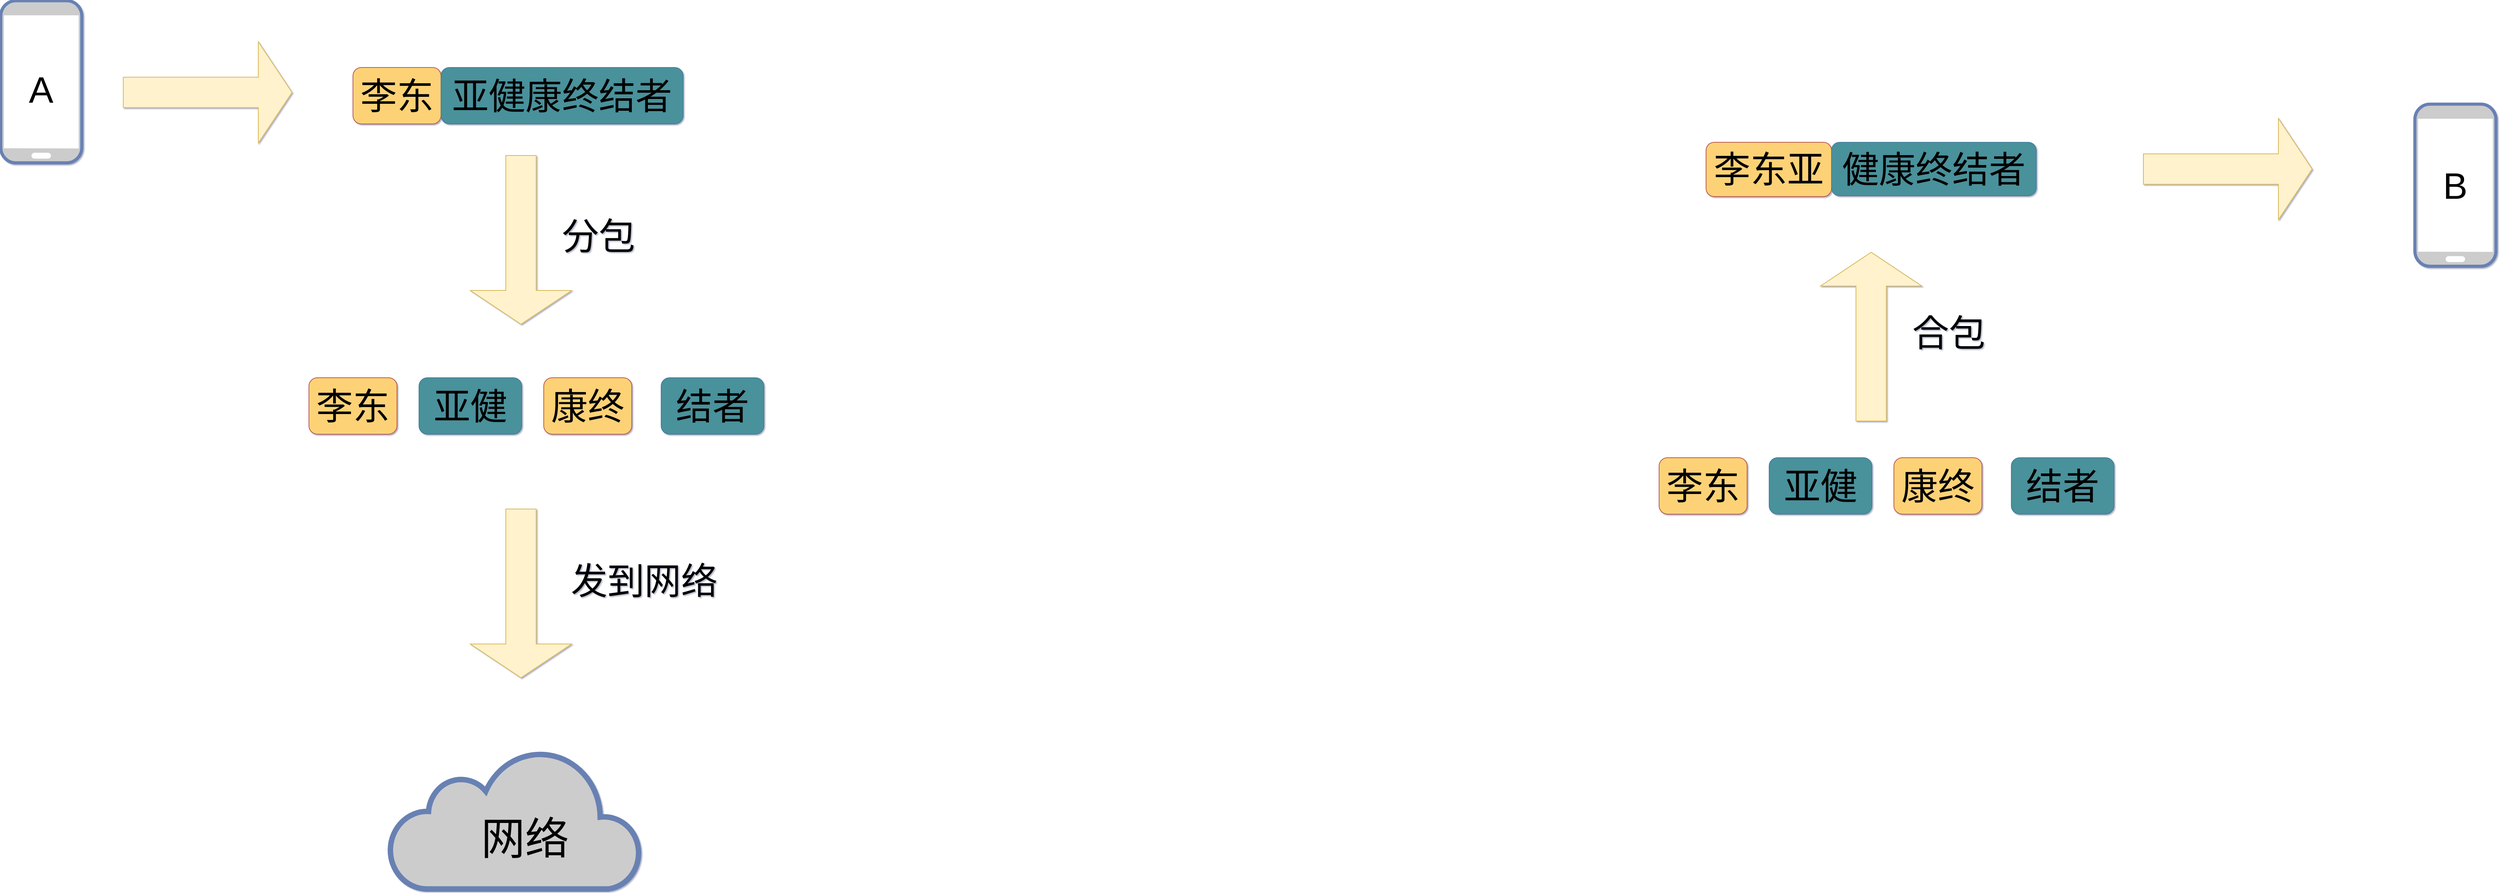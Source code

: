 <mxfile version="14.4.7" type="github"><diagram id="3228e29e-7158-1315-38df-8450db1d8a1d" name="Page-1"><mxGraphModel dx="2077" dy="1637" grid="1" gridSize="10" guides="1" tooltips="1" connect="1" arrows="1" fold="1" page="1" pageScale="1" pageWidth="3000" pageHeight="1000" background="#ffffff" math="0" shadow="1"><root><mxCell id="0"/><mxCell id="1" parent="0"/><mxCell id="TgtEdNx8PUhki9_reYf2-21540" value="李东亚" style="rounded=1;fontSize=50;fontFamily=Helvetica;strokeColor=#b85450;fillColor=#FDD276;labelBackgroundColor=none;labelBorderColor=none;whiteSpace=wrap;html=1;" parent="1" vertex="1"><mxGeometry x="2594" y="493" width="171" height="74" as="geometry"/></mxCell><mxCell id="TgtEdNx8PUhki9_reYf2-21541" value="健康终结者" style="rounded=1;strokeColor=#457B9D;fontSize=50;fontFamily=Helvetica;fillColor=#4A919B;labelBackgroundColor=none;labelBorderColor=none;whiteSpace=wrap;html=1;" parent="1" vertex="1"><mxGeometry x="2765" y="493" width="279" height="73" as="geometry"/></mxCell><mxCell id="TgtEdNx8PUhki9_reYf2-21545" value="李东" style="rounded=1;strokeColor=#b85450;fontSize=50;fontFamily=Helvetica;fillColor=#FDD276;labelBackgroundColor=none;labelBorderColor=none;whiteSpace=wrap;html=1;" parent="1" vertex="1"><mxGeometry x="750" y="391" width="120" height="77" as="geometry"/></mxCell><mxCell id="TgtEdNx8PUhki9_reYf2-21546" value="亚健康终结者" style="rounded=1;strokeColor=#457B9D;fontSize=50;fontFamily=Helvetica;fillColor=#4A919B;labelBackgroundColor=none;labelBorderColor=none;whiteSpace=wrap;html=1;" parent="1" vertex="1"><mxGeometry x="870" y="391" width="330" height="77" as="geometry"/></mxCell><mxCell id="QOvhmwXTaC0TyrBMlb9O-1" value="李东" style="rounded=1;strokeColor=#b85450;fontSize=50;fontFamily=Helvetica;fillColor=#FDD276;labelBackgroundColor=none;labelBorderColor=none;whiteSpace=wrap;html=1;" vertex="1" parent="1"><mxGeometry x="690" y="814" width="120" height="77" as="geometry"/></mxCell><mxCell id="QOvhmwXTaC0TyrBMlb9O-2" value="亚健" style="rounded=1;strokeColor=#457B9D;fontSize=50;fontFamily=Helvetica;fillColor=#4A919B;labelBackgroundColor=none;labelBorderColor=none;whiteSpace=wrap;html=1;" vertex="1" parent="1"><mxGeometry x="840" y="814" width="140" height="77" as="geometry"/></mxCell><mxCell id="QOvhmwXTaC0TyrBMlb9O-3" value="康终" style="rounded=1;strokeColor=#b85450;fontSize=50;fontFamily=Helvetica;fillColor=#FDD276;labelBackgroundColor=none;labelBorderColor=none;whiteSpace=wrap;html=1;" vertex="1" parent="1"><mxGeometry x="1010" y="814" width="120" height="77" as="geometry"/></mxCell><mxCell id="QOvhmwXTaC0TyrBMlb9O-4" value="结者" style="rounded=1;strokeColor=#457B9D;fontSize=50;fontFamily=Helvetica;fillColor=#4A919B;labelBackgroundColor=none;labelBorderColor=none;whiteSpace=wrap;html=1;" vertex="1" parent="1"><mxGeometry x="1170" y="814" width="140" height="77" as="geometry"/></mxCell><mxCell id="QOvhmwXTaC0TyrBMlb9O-5" value="" style="shape=singleArrow;direction=south;whiteSpace=wrap;html=1;fillColor=#fff2cc;strokeColor=#d6b656;" vertex="1" parent="1"><mxGeometry x="910" y="511" width="138" height="230" as="geometry"/></mxCell><mxCell id="QOvhmwXTaC0TyrBMlb9O-7" value="&lt;font style=&quot;font-size: 50px&quot;&gt;分包&lt;/font&gt;" style="text;html=1;strokeColor=none;fillColor=none;align=center;verticalAlign=middle;whiteSpace=wrap;rounded=0;" vertex="1" parent="1"><mxGeometry x="1010" y="611" width="150" height="20" as="geometry"/></mxCell><mxCell id="QOvhmwXTaC0TyrBMlb9O-9" value="" style="fontColor=#0066CC;verticalAlign=top;verticalLabelPosition=bottom;labelPosition=center;align=center;html=1;outlineConnect=0;fillColor=#CCCCCC;strokeColor=#6881B3;gradientColor=none;gradientDirection=north;strokeWidth=2;shape=mxgraph.networks.mobile;" vertex="1" parent="1"><mxGeometry x="270" y="300" width="110.5" height="221" as="geometry"/></mxCell><mxCell id="QOvhmwXTaC0TyrBMlb9O-10" value="" style="html=1;outlineConnect=0;fillColor=#CCCCCC;strokeColor=#6881B3;gradientColor=none;gradientDirection=north;strokeWidth=2;shape=mxgraph.networks.cloud;fontColor=#ffffff;" vertex="1" parent="1"><mxGeometry x="800" y="1321" width="342" height="190" as="geometry"/></mxCell><mxCell id="QOvhmwXTaC0TyrBMlb9O-13" value="李东" style="rounded=1;strokeColor=#b85450;fontSize=50;fontFamily=Helvetica;fillColor=#FDD276;labelBackgroundColor=none;labelBorderColor=none;whiteSpace=wrap;html=1;" vertex="1" parent="1"><mxGeometry x="2530" y="923" width="120" height="77" as="geometry"/></mxCell><mxCell id="QOvhmwXTaC0TyrBMlb9O-14" value="亚健" style="rounded=1;strokeColor=#457B9D;fontSize=50;fontFamily=Helvetica;fillColor=#4A919B;labelBackgroundColor=none;labelBorderColor=none;whiteSpace=wrap;html=1;" vertex="1" parent="1"><mxGeometry x="2680" y="923" width="140" height="77" as="geometry"/></mxCell><mxCell id="QOvhmwXTaC0TyrBMlb9O-15" value="康终" style="rounded=1;strokeColor=#b85450;fontSize=50;fontFamily=Helvetica;fillColor=#FDD276;labelBackgroundColor=none;labelBorderColor=none;whiteSpace=wrap;html=1;" vertex="1" parent="1"><mxGeometry x="2850" y="923" width="120" height="77" as="geometry"/></mxCell><mxCell id="QOvhmwXTaC0TyrBMlb9O-16" value="结者" style="rounded=1;strokeColor=#457B9D;fontSize=50;fontFamily=Helvetica;fillColor=#4A919B;labelBackgroundColor=none;labelBorderColor=none;whiteSpace=wrap;html=1;" vertex="1" parent="1"><mxGeometry x="3010" y="923" width="140" height="77" as="geometry"/></mxCell><mxCell id="QOvhmwXTaC0TyrBMlb9O-17" value="" style="shape=singleArrow;direction=north;whiteSpace=wrap;html=1;fillColor=#fff2cc;strokeColor=#d6b656;" vertex="1" parent="1"><mxGeometry x="2750" y="643" width="138" height="230" as="geometry"/></mxCell><mxCell id="QOvhmwXTaC0TyrBMlb9O-18" value="&lt;font style=&quot;font-size: 50px&quot;&gt;合包&lt;/font&gt;" style="text;html=1;strokeColor=none;fillColor=none;align=center;verticalAlign=middle;whiteSpace=wrap;rounded=0;" vertex="1" parent="1"><mxGeometry x="2850" y="743" width="150" height="20" as="geometry"/></mxCell><mxCell id="QOvhmwXTaC0TyrBMlb9O-19" value="" style="fontColor=#0066CC;verticalAlign=top;verticalLabelPosition=bottom;labelPosition=center;align=center;html=1;outlineConnect=0;fillColor=#CCCCCC;strokeColor=#6881B3;gradientColor=none;gradientDirection=north;strokeWidth=2;shape=mxgraph.networks.mobile;" vertex="1" parent="1"><mxGeometry x="3560" y="441" width="110.5" height="221" as="geometry"/></mxCell><mxCell id="QOvhmwXTaC0TyrBMlb9O-20" value="" style="shape=singleArrow;direction=east;whiteSpace=wrap;html=1;fillColor=#fff2cc;strokeColor=#d6b656;" vertex="1" parent="1"><mxGeometry x="437" y="356" width="230" height="138" as="geometry"/></mxCell><mxCell id="QOvhmwXTaC0TyrBMlb9O-21" value="&lt;font style=&quot;font-size: 50px&quot;&gt;A&lt;/font&gt;" style="text;html=1;strokeColor=none;fillColor=none;align=center;verticalAlign=middle;whiteSpace=wrap;rounded=0;" vertex="1" parent="1"><mxGeometry x="305" y="411" width="40" height="20" as="geometry"/></mxCell><mxCell id="QOvhmwXTaC0TyrBMlb9O-22" value="&lt;font style=&quot;font-size: 50px&quot;&gt;B&lt;/font&gt;" style="text;html=1;strokeColor=none;fillColor=none;align=center;verticalAlign=middle;whiteSpace=wrap;rounded=0;" vertex="1" parent="1"><mxGeometry x="3595" y="542" width="40" height="20" as="geometry"/></mxCell><mxCell id="QOvhmwXTaC0TyrBMlb9O-23" value="" style="shape=singleArrow;direction=east;whiteSpace=wrap;html=1;fillColor=#fff2cc;strokeColor=#d6b656;" vertex="1" parent="1"><mxGeometry x="3190" y="460.5" width="230" height="138" as="geometry"/></mxCell><mxCell id="QOvhmwXTaC0TyrBMlb9O-24" value="&lt;font style=&quot;font-size: 60px&quot;&gt;网络&lt;/font&gt;" style="text;html=1;strokeColor=none;fillColor=none;align=center;verticalAlign=middle;whiteSpace=wrap;rounded=0;" vertex="1" parent="1"><mxGeometry x="890" y="1431" width="189" height="24.5" as="geometry"/></mxCell><mxCell id="QOvhmwXTaC0TyrBMlb9O-25" value="" style="shape=singleArrow;direction=south;whiteSpace=wrap;html=1;fillColor=#fff2cc;strokeColor=#d6b656;" vertex="1" parent="1"><mxGeometry x="910" y="993" width="138" height="230" as="geometry"/></mxCell><mxCell id="QOvhmwXTaC0TyrBMlb9O-26" value="&lt;font style=&quot;font-size: 50px&quot;&gt;发到网络&lt;/font&gt;" style="text;html=1;strokeColor=none;fillColor=none;align=center;verticalAlign=middle;whiteSpace=wrap;rounded=0;" vertex="1" parent="1"><mxGeometry x="1010" y="1081" width="273.5" height="20" as="geometry"/></mxCell></root></mxGraphModel></diagram></mxfile>